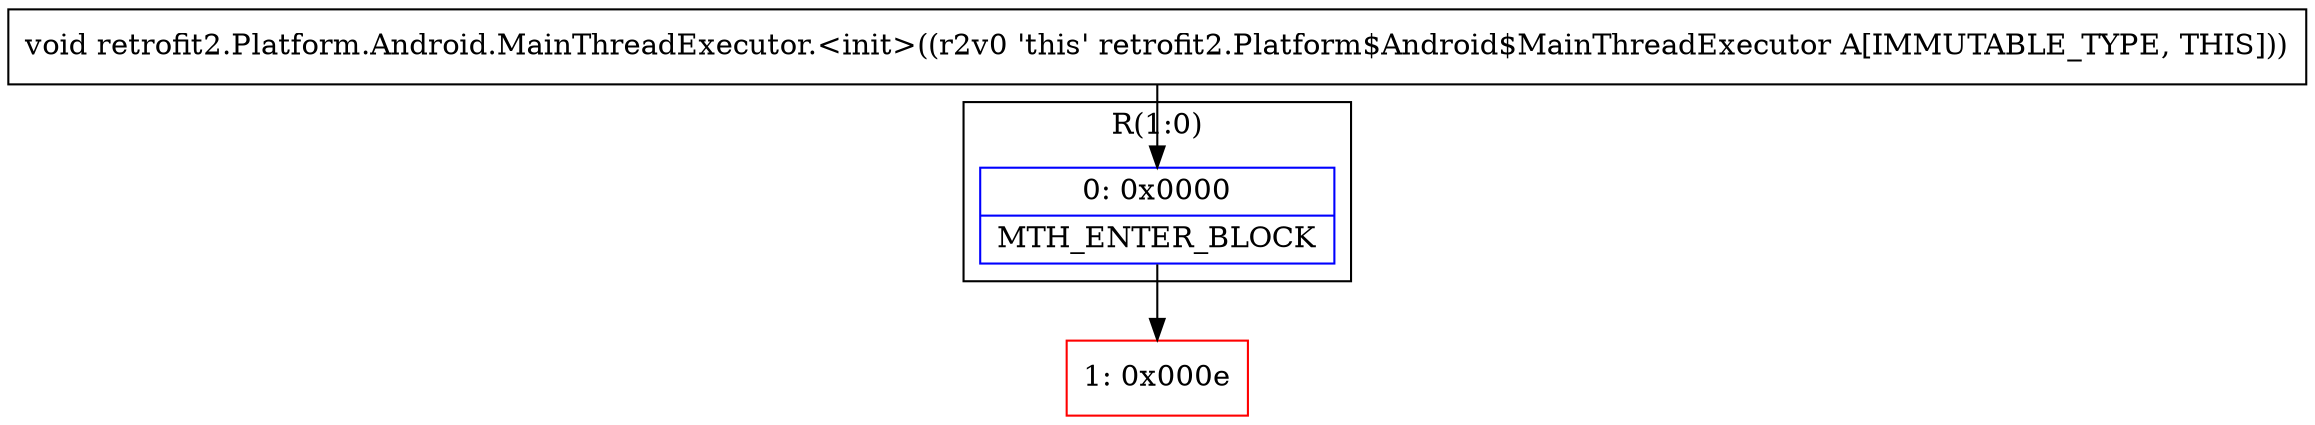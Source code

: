 digraph "CFG forretrofit2.Platform.Android.MainThreadExecutor.\<init\>()V" {
subgraph cluster_Region_1667499872 {
label = "R(1:0)";
node [shape=record,color=blue];
Node_0 [shape=record,label="{0\:\ 0x0000|MTH_ENTER_BLOCK\l}"];
}
Node_1 [shape=record,color=red,label="{1\:\ 0x000e}"];
MethodNode[shape=record,label="{void retrofit2.Platform.Android.MainThreadExecutor.\<init\>((r2v0 'this' retrofit2.Platform$Android$MainThreadExecutor A[IMMUTABLE_TYPE, THIS])) }"];
MethodNode -> Node_0;
Node_0 -> Node_1;
}

